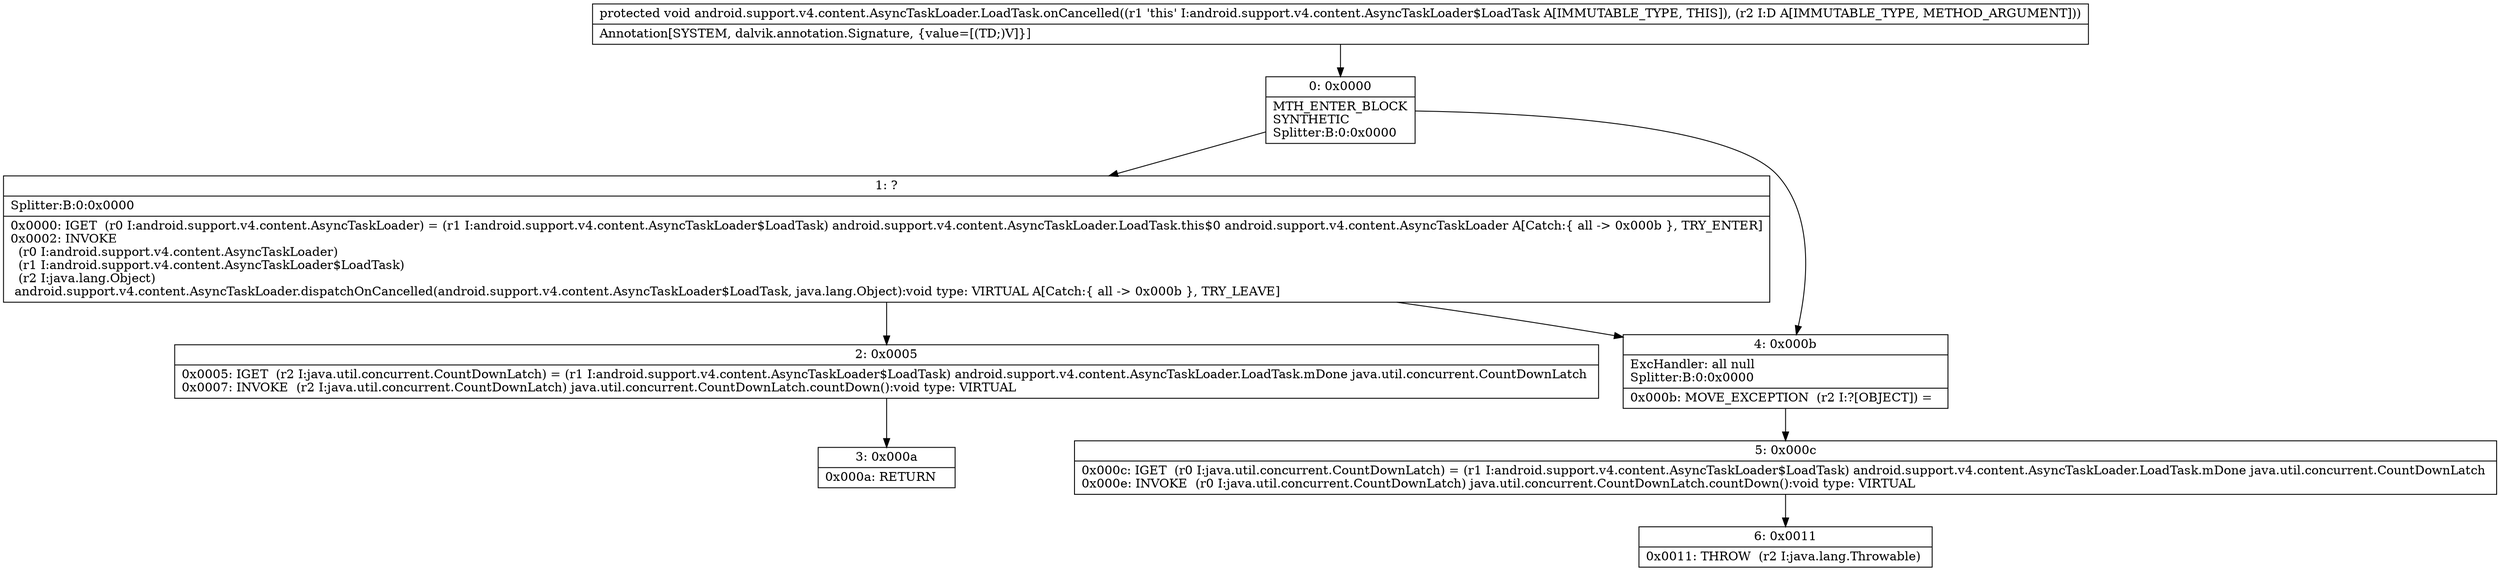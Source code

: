 digraph "CFG forandroid.support.v4.content.AsyncTaskLoader.LoadTask.onCancelled(Ljava\/lang\/Object;)V" {
Node_0 [shape=record,label="{0\:\ 0x0000|MTH_ENTER_BLOCK\lSYNTHETIC\lSplitter:B:0:0x0000\l}"];
Node_1 [shape=record,label="{1\:\ ?|Splitter:B:0:0x0000\l|0x0000: IGET  (r0 I:android.support.v4.content.AsyncTaskLoader) = (r1 I:android.support.v4.content.AsyncTaskLoader$LoadTask) android.support.v4.content.AsyncTaskLoader.LoadTask.this$0 android.support.v4.content.AsyncTaskLoader A[Catch:\{ all \-\> 0x000b \}, TRY_ENTER]\l0x0002: INVOKE  \l  (r0 I:android.support.v4.content.AsyncTaskLoader)\l  (r1 I:android.support.v4.content.AsyncTaskLoader$LoadTask)\l  (r2 I:java.lang.Object)\l android.support.v4.content.AsyncTaskLoader.dispatchOnCancelled(android.support.v4.content.AsyncTaskLoader$LoadTask, java.lang.Object):void type: VIRTUAL A[Catch:\{ all \-\> 0x000b \}, TRY_LEAVE]\l}"];
Node_2 [shape=record,label="{2\:\ 0x0005|0x0005: IGET  (r2 I:java.util.concurrent.CountDownLatch) = (r1 I:android.support.v4.content.AsyncTaskLoader$LoadTask) android.support.v4.content.AsyncTaskLoader.LoadTask.mDone java.util.concurrent.CountDownLatch \l0x0007: INVOKE  (r2 I:java.util.concurrent.CountDownLatch) java.util.concurrent.CountDownLatch.countDown():void type: VIRTUAL \l}"];
Node_3 [shape=record,label="{3\:\ 0x000a|0x000a: RETURN   \l}"];
Node_4 [shape=record,label="{4\:\ 0x000b|ExcHandler: all null\lSplitter:B:0:0x0000\l|0x000b: MOVE_EXCEPTION  (r2 I:?[OBJECT]) =  \l}"];
Node_5 [shape=record,label="{5\:\ 0x000c|0x000c: IGET  (r0 I:java.util.concurrent.CountDownLatch) = (r1 I:android.support.v4.content.AsyncTaskLoader$LoadTask) android.support.v4.content.AsyncTaskLoader.LoadTask.mDone java.util.concurrent.CountDownLatch \l0x000e: INVOKE  (r0 I:java.util.concurrent.CountDownLatch) java.util.concurrent.CountDownLatch.countDown():void type: VIRTUAL \l}"];
Node_6 [shape=record,label="{6\:\ 0x0011|0x0011: THROW  (r2 I:java.lang.Throwable) \l}"];
MethodNode[shape=record,label="{protected void android.support.v4.content.AsyncTaskLoader.LoadTask.onCancelled((r1 'this' I:android.support.v4.content.AsyncTaskLoader$LoadTask A[IMMUTABLE_TYPE, THIS]), (r2 I:D A[IMMUTABLE_TYPE, METHOD_ARGUMENT]))  | Annotation[SYSTEM, dalvik.annotation.Signature, \{value=[(TD;)V]\}]\l}"];
MethodNode -> Node_0;
Node_0 -> Node_1;
Node_0 -> Node_4;
Node_1 -> Node_2;
Node_1 -> Node_4;
Node_2 -> Node_3;
Node_4 -> Node_5;
Node_5 -> Node_6;
}

